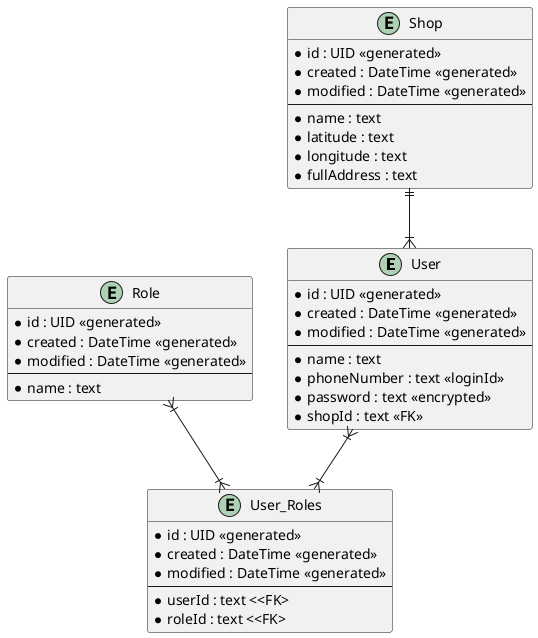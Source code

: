 @startuml

skinparam linetye ortho

entity "User" as user{
    *id : UID <<generated>>
    *created : DateTime <<generated>>
    *modified : DateTime <<generated>>
    --
    *name : text
    *phoneNumber : text <<loginId>>
    *password : text <<encrypted>>
    *shopId : text <<FK>>
}
entity "Shop" as shop{
    *id : UID <<generated>>
    *created : DateTime <<generated>>
    *modified : DateTime <<generated>>
    --
    *name : text
    *latitude : text
    *longitude : text
    *fullAddress : text
}
entity "User_Roles" as user_roles{
    *id : UID <<generated>>
    *created : DateTime <<generated>>
    *modified : DateTime <<generated>>
    --
    *userId : text <<FK>
    *roleId : text <<FK>
}

entity "Role" as role{
    *id : UID <<generated>>
    *created : DateTime <<generated>>
    *modified : DateTime <<generated>>
    --
    *name : text
}

shop ||--|{ user
user }|--|{ user_roles
role }|--|{ user_roles

@enduml